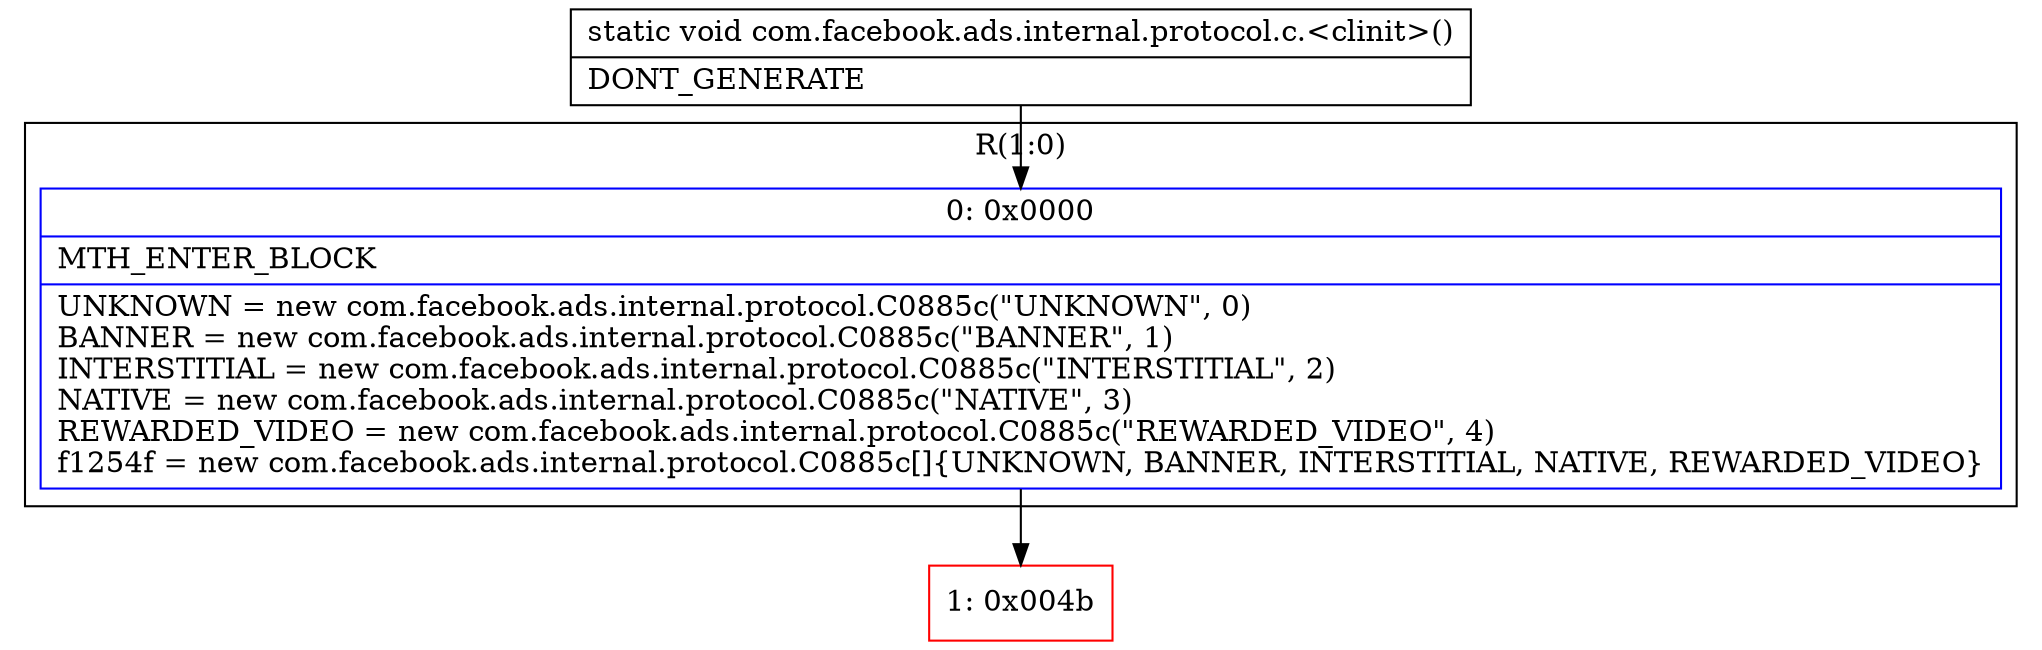 digraph "CFG forcom.facebook.ads.internal.protocol.c.\<clinit\>()V" {
subgraph cluster_Region_1569764876 {
label = "R(1:0)";
node [shape=record,color=blue];
Node_0 [shape=record,label="{0\:\ 0x0000|MTH_ENTER_BLOCK\l|UNKNOWN = new com.facebook.ads.internal.protocol.C0885c(\"UNKNOWN\", 0)\lBANNER = new com.facebook.ads.internal.protocol.C0885c(\"BANNER\", 1)\lINTERSTITIAL = new com.facebook.ads.internal.protocol.C0885c(\"INTERSTITIAL\", 2)\lNATIVE = new com.facebook.ads.internal.protocol.C0885c(\"NATIVE\", 3)\lREWARDED_VIDEO = new com.facebook.ads.internal.protocol.C0885c(\"REWARDED_VIDEO\", 4)\lf1254f = new com.facebook.ads.internal.protocol.C0885c[]\{UNKNOWN, BANNER, INTERSTITIAL, NATIVE, REWARDED_VIDEO\}\l}"];
}
Node_1 [shape=record,color=red,label="{1\:\ 0x004b}"];
MethodNode[shape=record,label="{static void com.facebook.ads.internal.protocol.c.\<clinit\>()  | DONT_GENERATE\l}"];
MethodNode -> Node_0;
Node_0 -> Node_1;
}

